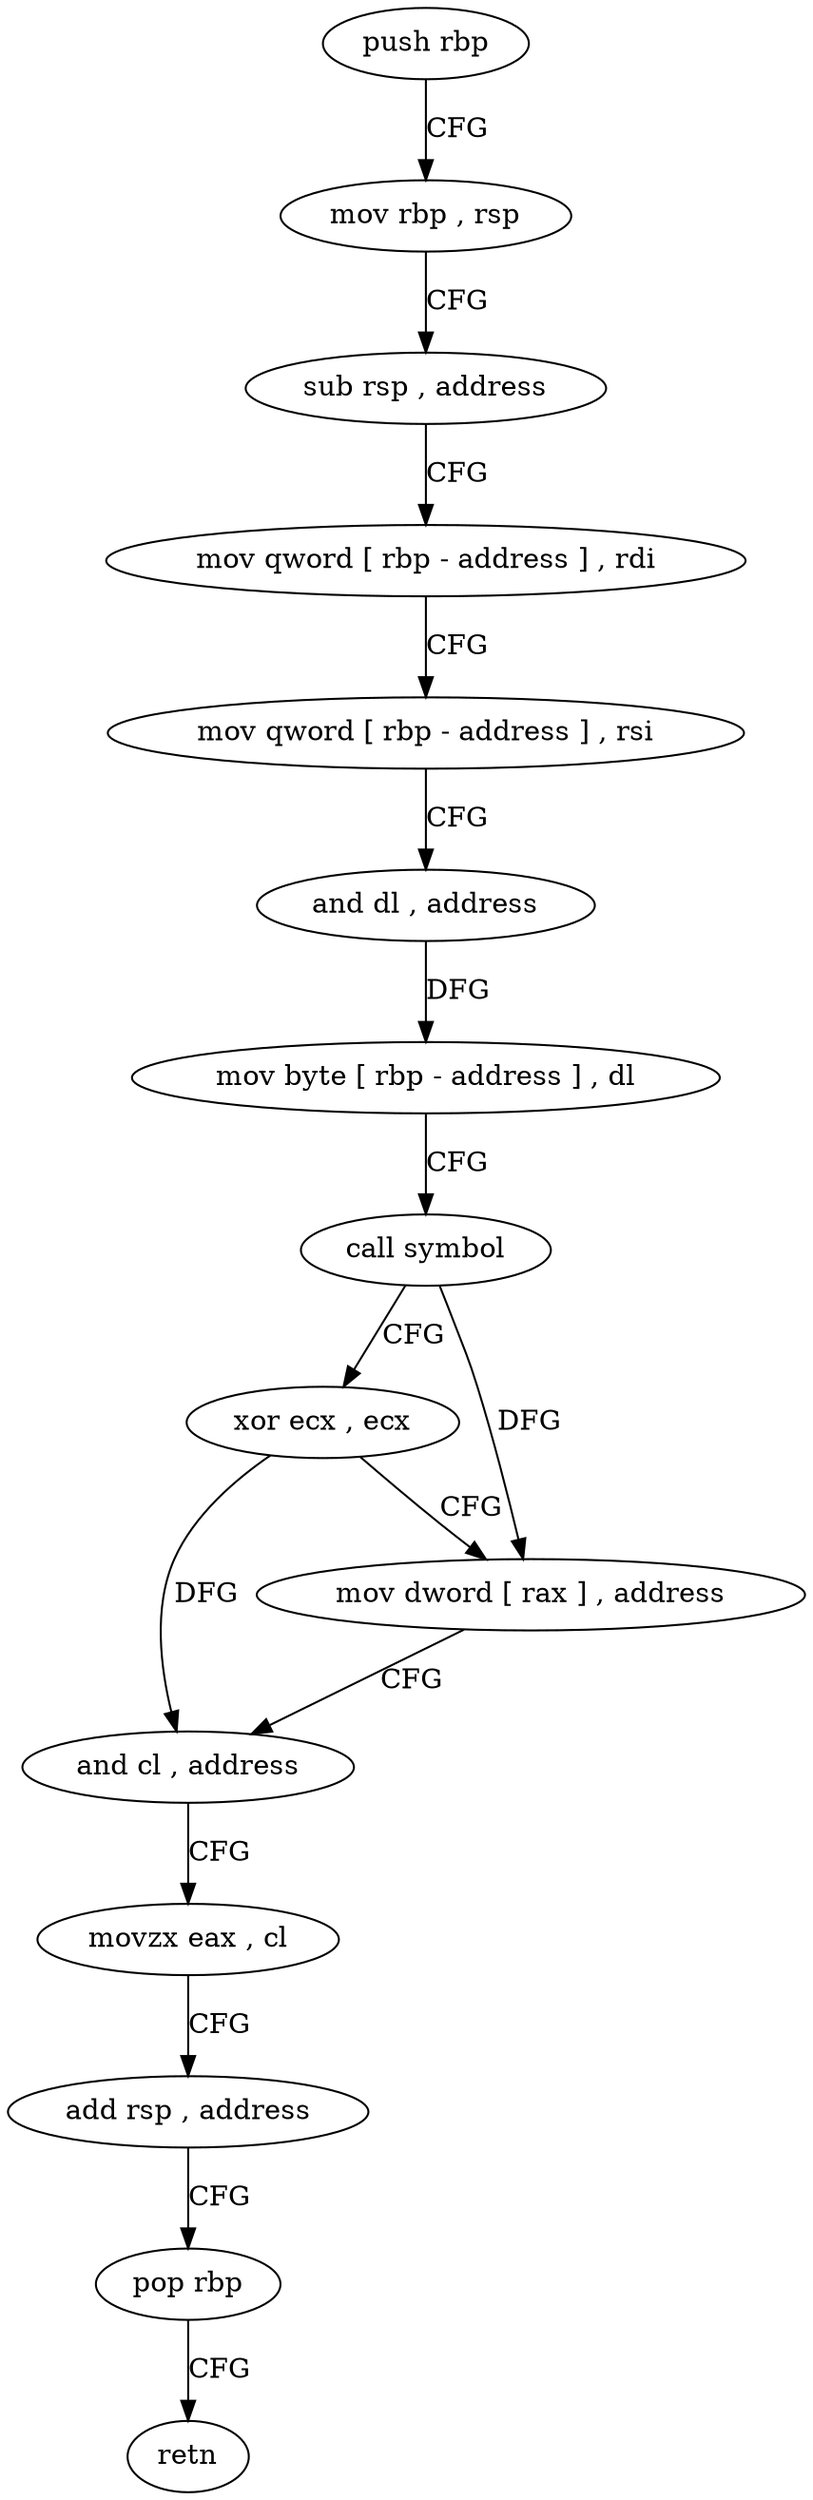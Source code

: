 digraph "func" {
"4215744" [label = "push rbp" ]
"4215745" [label = "mov rbp , rsp" ]
"4215748" [label = "sub rsp , address" ]
"4215752" [label = "mov qword [ rbp - address ] , rdi" ]
"4215756" [label = "mov qword [ rbp - address ] , rsi" ]
"4215760" [label = "and dl , address" ]
"4215763" [label = "mov byte [ rbp - address ] , dl" ]
"4215766" [label = "call symbol" ]
"4215771" [label = "xor ecx , ecx" ]
"4215773" [label = "mov dword [ rax ] , address" ]
"4215779" [label = "and cl , address" ]
"4215782" [label = "movzx eax , cl" ]
"4215785" [label = "add rsp , address" ]
"4215789" [label = "pop rbp" ]
"4215790" [label = "retn" ]
"4215744" -> "4215745" [ label = "CFG" ]
"4215745" -> "4215748" [ label = "CFG" ]
"4215748" -> "4215752" [ label = "CFG" ]
"4215752" -> "4215756" [ label = "CFG" ]
"4215756" -> "4215760" [ label = "CFG" ]
"4215760" -> "4215763" [ label = "DFG" ]
"4215763" -> "4215766" [ label = "CFG" ]
"4215766" -> "4215771" [ label = "CFG" ]
"4215766" -> "4215773" [ label = "DFG" ]
"4215771" -> "4215773" [ label = "CFG" ]
"4215771" -> "4215779" [ label = "DFG" ]
"4215773" -> "4215779" [ label = "CFG" ]
"4215779" -> "4215782" [ label = "CFG" ]
"4215782" -> "4215785" [ label = "CFG" ]
"4215785" -> "4215789" [ label = "CFG" ]
"4215789" -> "4215790" [ label = "CFG" ]
}
